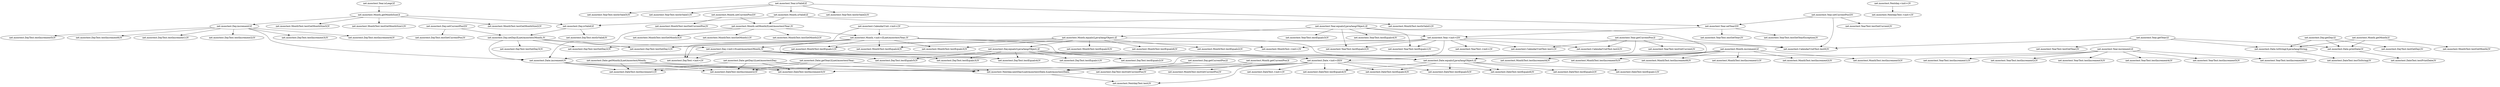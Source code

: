 digraph _method {
"net.mooctest.CalendarUnit.<init>()V" -> "net.mooctest.Day.<init>(ILnet/mooctest/Month;)V";
"net.mooctest.CalendarUnit.<init>()V" -> "net.mooctest.Month.<init>(ILnet/mooctest/Year;)V";
"net.mooctest.CalendarUnit.<init>()V" -> "net.mooctest.Year.<init>(I)V";
"net.mooctest.Date.<init>(III)V" -> "net.mooctest.DateTest.<init>()V";
"net.mooctest.Date.<init>(III)V" -> "net.mooctest.DateTest.testEquals3()V";
"net.mooctest.Date.<init>(III)V" -> "net.mooctest.DateTest.testEquals4()V";
"net.mooctest.Date.<init>(III)V" -> "net.mooctest.DateTest.testEquals5()V";
"net.mooctest.Date.<init>(III)V" -> "net.mooctest.DateTest.testEquals6()V";
"net.mooctest.Date.<init>(III)V" -> "net.mooctest.DateTest.testIncrement2()V";
"net.mooctest.Date.<init>(III)V" -> "net.mooctest.DateTest.testIncrement3()V";
"net.mooctest.Date.<init>(III)V" -> "net.mooctest.Nextday.nextDay(Lnet/mooctest/Date;)Lnet/mooctest/Date;";
"net.mooctest.Date.<init>(III)V" -> "net.mooctest.NextdayTest.test()V";
"net.mooctest.Date.equals(Ljava/lang/Object;)Z" -> "net.mooctest.DateTest.testEquals1()V";
"net.mooctest.Date.equals(Ljava/lang/Object;)Z" -> "net.mooctest.DateTest.testEquals2()V";
"net.mooctest.Date.equals(Ljava/lang/Object;)Z" -> "net.mooctest.DateTest.testEquals3()V";
"net.mooctest.Date.equals(Ljava/lang/Object;)Z" -> "net.mooctest.DateTest.testEquals4()V";
"net.mooctest.Date.equals(Ljava/lang/Object;)Z" -> "net.mooctest.DateTest.testEquals5()V";
"net.mooctest.Date.equals(Ljava/lang/Object;)Z" -> "net.mooctest.DateTest.testEquals6()V";
"net.mooctest.Date.getDay()Lnet/mooctest/Day;" -> "net.mooctest.DateTest.testIncrement1()V";
"net.mooctest.Date.getDay()Lnet/mooctest/Day;" -> "net.mooctest.DateTest.testIncrement2()V";
"net.mooctest.Date.getDay()Lnet/mooctest/Day;" -> "net.mooctest.DateTest.testIncrement3()V";
"net.mooctest.Date.getDay()Lnet/mooctest/Day;" -> "net.mooctest.Nextday.nextDay(Lnet/mooctest/Date;)Lnet/mooctest/Date;";
"net.mooctest.Date.getMonth()Lnet/mooctest/Month;" -> "net.mooctest.DateTest.testIncrement1()V";
"net.mooctest.Date.getMonth()Lnet/mooctest/Month;" -> "net.mooctest.DateTest.testIncrement2()V";
"net.mooctest.Date.getMonth()Lnet/mooctest/Month;" -> "net.mooctest.DateTest.testIncrement3()V";
"net.mooctest.Date.getMonth()Lnet/mooctest/Month;" -> "net.mooctest.Nextday.nextDay(Lnet/mooctest/Date;)Lnet/mooctest/Date;";
"net.mooctest.Date.getYear()Lnet/mooctest/Year;" -> "net.mooctest.DateTest.testIncrement1()V";
"net.mooctest.Date.getYear()Lnet/mooctest/Year;" -> "net.mooctest.DateTest.testIncrement2()V";
"net.mooctest.Date.getYear()Lnet/mooctest/Year;" -> "net.mooctest.DateTest.testIncrement3()V";
"net.mooctest.Date.getYear()Lnet/mooctest/Year;" -> "net.mooctest.Nextday.nextDay(Lnet/mooctest/Date;)Lnet/mooctest/Date;";
"net.mooctest.Date.increment()V" -> "net.mooctest.DateTest.testIncrement1()V";
"net.mooctest.Date.increment()V" -> "net.mooctest.DateTest.testIncrement2()V";
"net.mooctest.Date.increment()V" -> "net.mooctest.DateTest.testIncrement3()V";
"net.mooctest.Date.increment()V" -> "net.mooctest.Nextday.nextDay(Lnet/mooctest/Date;)Lnet/mooctest/Date;";
"net.mooctest.Date.printDate()V" -> "net.mooctest.DateTest.testPrintDate()V";
"net.mooctest.Date.toString()Ljava/lang/String;" -> "net.mooctest.DateTest.testToString()V";
"net.mooctest.Day.<init>(ILnet/mooctest/Month;)V" -> "net.mooctest.Date.<init>(III)V";
"net.mooctest.Day.<init>(ILnet/mooctest/Month;)V" -> "net.mooctest.DayTest.<init>()V";
"net.mooctest.Day.<init>(ILnet/mooctest/Month;)V" -> "net.mooctest.DayTest.testEquals3()V";
"net.mooctest.Day.<init>(ILnet/mooctest/Month;)V" -> "net.mooctest.DayTest.testEquals4()V";
"net.mooctest.Day.<init>(ILnet/mooctest/Month;)V" -> "net.mooctest.DayTest.testEquals5()V";
"net.mooctest.Day.equals(Ljava/lang/Object;)Z" -> "net.mooctest.Date.equals(Ljava/lang/Object;)Z";
"net.mooctest.Day.equals(Ljava/lang/Object;)Z" -> "net.mooctest.DayTest.testEquals1()V";
"net.mooctest.Day.equals(Ljava/lang/Object;)Z" -> "net.mooctest.DayTest.testEquals2()V";
"net.mooctest.Day.equals(Ljava/lang/Object;)Z" -> "net.mooctest.DayTest.testEquals3()V";
"net.mooctest.Day.equals(Ljava/lang/Object;)Z" -> "net.mooctest.DayTest.testEquals4()V";
"net.mooctest.Day.equals(Ljava/lang/Object;)Z" -> "net.mooctest.DayTest.testEquals5()V";
"net.mooctest.Day.getCurrentPos()I" -> "net.mooctest.DayTest.testGetCurrentPos()V";
"net.mooctest.Day.getCurrentPos()I" -> "net.mooctest.Nextday.nextDay(Lnet/mooctest/Date;)Lnet/mooctest/Date;";
"net.mooctest.Day.getDay()I" -> "net.mooctest.Date.printDate()V";
"net.mooctest.Day.getDay()I" -> "net.mooctest.Date.toString()Ljava/lang/String;";
"net.mooctest.Day.getDay()I" -> "net.mooctest.DayTest.testGetDay()V";
"net.mooctest.Day.increment()Z" -> "net.mooctest.Date.increment()V";
"net.mooctest.Day.increment()Z" -> "net.mooctest.DayTest.testIncrement1()V";
"net.mooctest.Day.increment()Z" -> "net.mooctest.DayTest.testIncrement2()V";
"net.mooctest.Day.increment()Z" -> "net.mooctest.DayTest.testIncrement3()V";
"net.mooctest.Day.increment()Z" -> "net.mooctest.DayTest.testIncrement4()V";
"net.mooctest.Day.increment()Z" -> "net.mooctest.DayTest.testIncrement5()V";
"net.mooctest.Day.increment()Z" -> "net.mooctest.DayTest.testIncrement6()V";
"net.mooctest.Day.isValid()Z" -> "net.mooctest.Day.setDay(ILnet/mooctest/Month;)V";
"net.mooctest.Day.isValid()Z" -> "net.mooctest.DayTest.testIsValid()V";
"net.mooctest.Day.setCurrentPos(I)V" -> "net.mooctest.Day.setDay(ILnet/mooctest/Month;)V";
"net.mooctest.Day.setCurrentPos(I)V" -> "net.mooctest.DayTest.testSetCurrentPos()V";
"net.mooctest.Day.setDay(ILnet/mooctest/Month;)V" -> "net.mooctest.Date.increment()V";
"net.mooctest.Day.setDay(ILnet/mooctest/Month;)V" -> "net.mooctest.Day.<init>(ILnet/mooctest/Month;)V";
"net.mooctest.Day.setDay(ILnet/mooctest/Month;)V" -> "net.mooctest.DayTest.testSetDay1()V";
"net.mooctest.Day.setDay(ILnet/mooctest/Month;)V" -> "net.mooctest.DayTest.testSetDay2()V";
"net.mooctest.Day.setDay(ILnet/mooctest/Month;)V" -> "net.mooctest.DayTest.testSetDay3()V";
"net.mooctest.Month.<init>(ILnet/mooctest/Year;)V" -> "net.mooctest.Date.<init>(III)V";
"net.mooctest.Month.<init>(ILnet/mooctest/Year;)V" -> "net.mooctest.DayTest.<init>()V";
"net.mooctest.Month.<init>(ILnet/mooctest/Year;)V" -> "net.mooctest.DayTest.testEquals4()V";
"net.mooctest.Month.<init>(ILnet/mooctest/Year;)V" -> "net.mooctest.DayTest.testSetDay1()V";
"net.mooctest.Month.<init>(ILnet/mooctest/Year;)V" -> "net.mooctest.DayTest.testSetDay2()V";
"net.mooctest.Month.<init>(ILnet/mooctest/Year;)V" -> "net.mooctest.MonthTest.<init>()V";
"net.mooctest.Month.<init>(ILnet/mooctest/Year;)V" -> "net.mooctest.MonthTest.testEquals1()V";
"net.mooctest.Month.<init>(ILnet/mooctest/Year;)V" -> "net.mooctest.MonthTest.testEquals3()V";
"net.mooctest.Month.<init>(ILnet/mooctest/Year;)V" -> "net.mooctest.MonthTest.testEquals4()V";
"net.mooctest.Month.equals(Ljava/lang/Object;)Z" -> "net.mooctest.Date.equals(Ljava/lang/Object;)Z";
"net.mooctest.Month.equals(Ljava/lang/Object;)Z" -> "net.mooctest.Day.equals(Ljava/lang/Object;)Z";
"net.mooctest.Month.equals(Ljava/lang/Object;)Z" -> "net.mooctest.MonthTest.testEquals1()V";
"net.mooctest.Month.equals(Ljava/lang/Object;)Z" -> "net.mooctest.MonthTest.testEquals2()V";
"net.mooctest.Month.equals(Ljava/lang/Object;)Z" -> "net.mooctest.MonthTest.testEquals3()V";
"net.mooctest.Month.equals(Ljava/lang/Object;)Z" -> "net.mooctest.MonthTest.testEquals4()V";
"net.mooctest.Month.equals(Ljava/lang/Object;)Z" -> "net.mooctest.MonthTest.testEquals5()V";
"net.mooctest.Month.equals(Ljava/lang/Object;)Z" -> "net.mooctest.MonthTest.testEquals6()V";
"net.mooctest.Month.getCurrentPos()I" -> "net.mooctest.MonthTest.testGetCurrentPos()V";
"net.mooctest.Month.getCurrentPos()I" -> "net.mooctest.Nextday.nextDay(Lnet/mooctest/Date;)Lnet/mooctest/Date;";
"net.mooctest.Month.getMonth()I" -> "net.mooctest.Date.printDate()V";
"net.mooctest.Month.getMonth()I" -> "net.mooctest.Date.toString()Ljava/lang/String;";
"net.mooctest.Month.getMonth()I" -> "net.mooctest.MonthTest.testGetMonth()V";
"net.mooctest.Month.getMonthSize()I" -> "net.mooctest.Day.increment()Z";
"net.mooctest.Month.getMonthSize()I" -> "net.mooctest.Day.isValid()Z";
"net.mooctest.Month.getMonthSize()I" -> "net.mooctest.MonthTest.testGetMonthSize1()V";
"net.mooctest.Month.getMonthSize()I" -> "net.mooctest.MonthTest.testGetMonthSize2()V";
"net.mooctest.Month.getMonthSize()I" -> "net.mooctest.MonthTest.testGetMonthSize3()V";
"net.mooctest.Month.increment()Z" -> "net.mooctest.Date.increment()V";
"net.mooctest.Month.increment()Z" -> "net.mooctest.MonthTest.testIncrement1()V";
"net.mooctest.Month.increment()Z" -> "net.mooctest.MonthTest.testIncrement2()V";
"net.mooctest.Month.increment()Z" -> "net.mooctest.MonthTest.testIncrement3()V";
"net.mooctest.Month.increment()Z" -> "net.mooctest.MonthTest.testIncrement4()V";
"net.mooctest.Month.increment()Z" -> "net.mooctest.MonthTest.testIncrement5()V";
"net.mooctest.Month.increment()Z" -> "net.mooctest.MonthTest.testIncrement6()V";
"net.mooctest.Month.isValid()Z" -> "net.mooctest.Day.isValid()Z";
"net.mooctest.Month.isValid()Z" -> "net.mooctest.Month.setMonth(ILnet/mooctest/Year;)V";
"net.mooctest.Month.isValid()Z" -> "net.mooctest.MonthTest.testIsValid1()V";
"net.mooctest.Month.setCurrentPos(I)V" -> "net.mooctest.Month.setMonth(ILnet/mooctest/Year;)V";
"net.mooctest.Month.setCurrentPos(I)V" -> "net.mooctest.MonthTest.testSetCurrentPos()V";
"net.mooctest.Month.setMonth(ILnet/mooctest/Year;)V" -> "net.mooctest.Date.increment()V";
"net.mooctest.Month.setMonth(ILnet/mooctest/Year;)V" -> "net.mooctest.Month.<init>(ILnet/mooctest/Year;)V";
"net.mooctest.Month.setMonth(ILnet/mooctest/Year;)V" -> "net.mooctest.MonthTest.testSetMonth1()V";
"net.mooctest.Month.setMonth(ILnet/mooctest/Year;)V" -> "net.mooctest.MonthTest.testSetMonth2()V";
"net.mooctest.Month.setMonth(ILnet/mooctest/Year;)V" -> "net.mooctest.MonthTest.testSetMonth3()V";
"net.mooctest.Nextday.<init>()V" -> "net.mooctest.NextdayTest.<init>()V";
"net.mooctest.Nextday.nextDay(Lnet/mooctest/Date;)Lnet/mooctest/Date;" -> "net.mooctest.NextdayTest.test()V";
"net.mooctest.Year.<init>(I)V" -> "net.mooctest.CalendarUnitTest.test0()V";
"net.mooctest.Year.<init>(I)V" -> "net.mooctest.CalendarUnitTest.test1()V";
"net.mooctest.Year.<init>(I)V" -> "net.mooctest.CalendarUnitTest.test2()V";
"net.mooctest.Year.<init>(I)V" -> "net.mooctest.Date.<init>(III)V";
"net.mooctest.Year.<init>(I)V" -> "net.mooctest.DayTest.<init>()V";
"net.mooctest.Year.<init>(I)V" -> "net.mooctest.MonthTest.<init>()V";
"net.mooctest.Year.<init>(I)V" -> "net.mooctest.YearTest.<init>()V";
"net.mooctest.Year.<init>(I)V" -> "net.mooctest.YearTest.testEquals1()V";
"net.mooctest.Year.<init>(I)V" -> "net.mooctest.YearTest.testEquals2()V";
"net.mooctest.Year.equals(Ljava/lang/Object;)Z" -> "net.mooctest.Date.equals(Ljava/lang/Object;)Z";
"net.mooctest.Year.equals(Ljava/lang/Object;)Z" -> "net.mooctest.Month.equals(Ljava/lang/Object;)Z";
"net.mooctest.Year.equals(Ljava/lang/Object;)Z" -> "net.mooctest.YearTest.testEquals1()V";
"net.mooctest.Year.equals(Ljava/lang/Object;)Z" -> "net.mooctest.YearTest.testEquals2()V";
"net.mooctest.Year.equals(Ljava/lang/Object;)Z" -> "net.mooctest.YearTest.testEquals3()V";
"net.mooctest.Year.equals(Ljava/lang/Object;)Z" -> "net.mooctest.YearTest.testEquals4()V";
"net.mooctest.Year.getCurrentPos()I" -> "net.mooctest.CalendarUnitTest.test0()V";
"net.mooctest.Year.getCurrentPos()I" -> "net.mooctest.CalendarUnitTest.test1()V";
"net.mooctest.Year.getCurrentPos()I" -> "net.mooctest.CalendarUnitTest.test2()V";
"net.mooctest.Year.getCurrentPos()I" -> "net.mooctest.Nextday.nextDay(Lnet/mooctest/Date;)Lnet/mooctest/Date;";
"net.mooctest.Year.getCurrentPos()I" -> "net.mooctest.YearTest.testGetCurrent()V";
"net.mooctest.Year.getYear()I" -> "net.mooctest.CalendarUnitTest.test0()V";
"net.mooctest.Year.getYear()I" -> "net.mooctest.Date.printDate()V";
"net.mooctest.Year.getYear()I" -> "net.mooctest.Date.toString()Ljava/lang/String;";
"net.mooctest.Year.getYear()I" -> "net.mooctest.YearTest.testGetYear()V";
"net.mooctest.Year.increment()Z" -> "net.mooctest.Date.increment()V";
"net.mooctest.Year.increment()Z" -> "net.mooctest.YearTest.testIncrement1()V";
"net.mooctest.Year.increment()Z" -> "net.mooctest.YearTest.testIncrement2()V";
"net.mooctest.Year.increment()Z" -> "net.mooctest.YearTest.testIncrement3()V";
"net.mooctest.Year.increment()Z" -> "net.mooctest.YearTest.testIncrement4()V";
"net.mooctest.Year.increment()Z" -> "net.mooctest.YearTest.testIncrement5()V";
"net.mooctest.Year.increment()Z" -> "net.mooctest.YearTest.testIncrement6()V";
"net.mooctest.Year.isLeap()Z" -> "net.mooctest.Month.getMonthSize()I";
"net.mooctest.Year.isValid()Z" -> "net.mooctest.Month.isValid()Z";
"net.mooctest.Year.isValid()Z" -> "net.mooctest.Year.setYear(I)V";
"net.mooctest.Year.isValid()Z" -> "net.mooctest.YearTest.testIsValid1()V";
"net.mooctest.Year.isValid()Z" -> "net.mooctest.YearTest.testIsValid2()V";
"net.mooctest.Year.isValid()Z" -> "net.mooctest.YearTest.testIsValid3()V";
"net.mooctest.Year.setCurrentPos(I)V" -> "net.mooctest.CalendarUnitTest.test0()V";
"net.mooctest.Year.setCurrentPos(I)V" -> "net.mooctest.Year.setYear(I)V";
"net.mooctest.Year.setCurrentPos(I)V" -> "net.mooctest.YearTest.testSetCurrent()V";
"net.mooctest.Year.setYear(I)V" -> "net.mooctest.Year.<init>(I)V";
"net.mooctest.Year.setYear(I)V" -> "net.mooctest.YearTest.testSetYear()V";
"net.mooctest.Year.setYear(I)V" -> "net.mooctest.YearTest.testSetYearException()V";
}